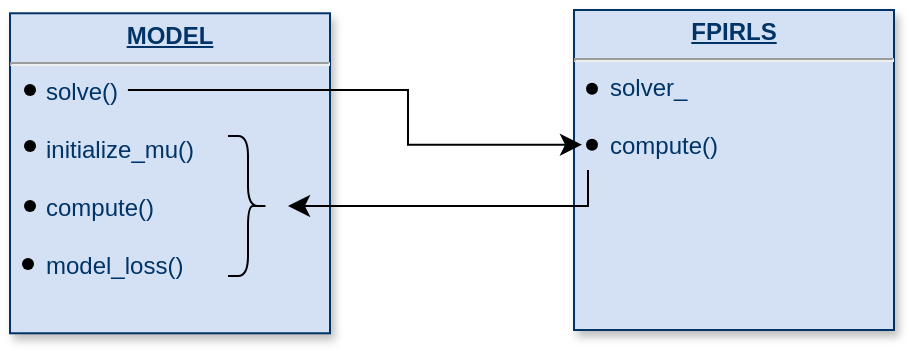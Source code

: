 <mxfile version="21.8.2" type="github">
  <diagram name="Page-1" id="efa7a0a1-bf9b-a30e-e6df-94a7791c09e9">
    <mxGraphModel dx="629" dy="313" grid="1" gridSize="10" guides="1" tooltips="1" connect="1" arrows="1" fold="1" page="1" pageScale="1" pageWidth="826" pageHeight="1169" background="none" math="0" shadow="0">
      <root>
        <mxCell id="0" />
        <mxCell id="1" parent="0" />
        <mxCell id="TG3uEMaHNQ2AUtTsz0xP-126" value="" style="group" vertex="1" connectable="0" parent="1">
          <mxGeometry x="322" y="20.0" width="161.0" height="160" as="geometry" />
        </mxCell>
        <mxCell id="TG3uEMaHNQ2AUtTsz0xP-123" value="&lt;p style=&quot;text-align: center; margin: 4px 0px 0px; text-decoration: underline;&quot;&gt;&lt;b&gt;FPIRLS&lt;/b&gt;&lt;/p&gt;&lt;hr&gt;&lt;p style=&quot;margin: 0px 0px 0px 8px;&quot;&gt;&lt;span style=&quot;background-color: initial;&quot;&gt;&amp;nbsp; &amp;nbsp;solver_&lt;/span&gt;&lt;/p&gt;&lt;p style=&quot;margin: 0px 0px 0px 8px;&quot;&gt;&lt;br&gt;&lt;/p&gt;&lt;p style=&quot;margin: 0px 0px 0px 8px;&quot;&gt;&amp;nbsp; &amp;nbsp;compute()&lt;/p&gt;&lt;p style=&quot;margin: 0px 0px 0px 8px;&quot;&gt;&lt;br&gt;&lt;/p&gt;&lt;p style=&quot;margin: 0px 0px 0px 8px;&quot;&gt;&lt;br&gt;&lt;/p&gt;" style="verticalAlign=top;align=left;overflow=fill;fontSize=12;fontFamily=Helvetica;html=1;strokeColor=#003366;shadow=1;fillColor=#D4E1F5;fontColor=#003366" vertex="1" parent="TG3uEMaHNQ2AUtTsz0xP-126">
          <mxGeometry x="1.0" width="160" height="160" as="geometry" />
        </mxCell>
        <mxCell id="TG3uEMaHNQ2AUtTsz0xP-124" value="" style="shape=waypoint;sketch=0;fillStyle=solid;size=6;pointerEvents=1;points=[];fillColor=none;resizable=0;rotatable=0;perimeter=centerPerimeter;snapToPoint=1;" vertex="1" parent="TG3uEMaHNQ2AUtTsz0xP-126">
          <mxGeometry y="29.36" width="20" height="20" as="geometry" />
        </mxCell>
        <mxCell id="TG3uEMaHNQ2AUtTsz0xP-125" value="" style="shape=waypoint;sketch=0;fillStyle=solid;size=6;pointerEvents=1;points=[];fillColor=none;resizable=0;rotatable=0;perimeter=centerPerimeter;snapToPoint=1;" vertex="1" parent="TG3uEMaHNQ2AUtTsz0xP-126">
          <mxGeometry y="57.36" width="20" height="20" as="geometry" />
        </mxCell>
        <mxCell id="TG3uEMaHNQ2AUtTsz0xP-127" value="" style="group" vertex="1" connectable="0" parent="1">
          <mxGeometry x="40" y="21.64" width="161.0" height="160" as="geometry" />
        </mxCell>
        <mxCell id="25" value="&lt;p style=&quot;text-align: center; margin: 4px 0px 0px; text-decoration: underline;&quot;&gt;&lt;b&gt;MODEL&lt;/b&gt;&lt;/p&gt;&lt;hr&gt;&lt;p style=&quot;margin: 0px 0px 0px 8px;&quot;&gt;&lt;span style=&quot;background-color: initial;&quot;&gt;&amp;nbsp; &amp;nbsp;solve()&lt;/span&gt;&lt;/p&gt;&lt;p style=&quot;margin: 0px 0px 0px 8px;&quot;&gt;&lt;br&gt;&lt;/p&gt;&lt;p style=&quot;margin: 0px 0px 0px 8px;&quot;&gt;&amp;nbsp; &amp;nbsp;initialize_mu()&lt;/p&gt;&lt;p style=&quot;margin: 0px 0px 0px 8px;&quot;&gt;&lt;br&gt;&lt;/p&gt;&lt;p style=&quot;margin: 0px 0px 0px 8px;&quot;&gt;&amp;nbsp; &amp;nbsp;compute()&lt;/p&gt;&lt;p style=&quot;margin: 0px 0px 0px 8px;&quot;&gt;&lt;br&gt;&lt;/p&gt;&lt;p style=&quot;margin: 0px 0px 0px 8px;&quot;&gt;&amp;nbsp; &amp;nbsp;model_loss()&lt;/p&gt;" style="verticalAlign=top;align=left;overflow=fill;fontSize=12;fontFamily=Helvetica;html=1;strokeColor=#003366;shadow=1;fillColor=#D4E1F5;fontColor=#003366" parent="TG3uEMaHNQ2AUtTsz0xP-127" vertex="1">
          <mxGeometry x="1.0" width="160" height="160" as="geometry" />
        </mxCell>
        <mxCell id="TG3uEMaHNQ2AUtTsz0xP-119" value="" style="shape=waypoint;sketch=0;fillStyle=solid;size=6;pointerEvents=1;points=[];fillColor=none;resizable=0;rotatable=0;perimeter=centerPerimeter;snapToPoint=1;" vertex="1" parent="TG3uEMaHNQ2AUtTsz0xP-127">
          <mxGeometry x="1" y="28.36" width="20" height="20" as="geometry" />
        </mxCell>
        <mxCell id="TG3uEMaHNQ2AUtTsz0xP-120" value="" style="shape=waypoint;sketch=0;fillStyle=solid;size=6;pointerEvents=1;points=[];fillColor=none;resizable=0;rotatable=0;perimeter=centerPerimeter;snapToPoint=1;" vertex="1" parent="TG3uEMaHNQ2AUtTsz0xP-127">
          <mxGeometry x="1" y="56.36" width="20" height="20" as="geometry" />
        </mxCell>
        <mxCell id="TG3uEMaHNQ2AUtTsz0xP-121" value="" style="shape=waypoint;sketch=0;fillStyle=solid;size=6;pointerEvents=1;points=[];fillColor=none;resizable=0;rotatable=0;perimeter=centerPerimeter;snapToPoint=1;" vertex="1" parent="TG3uEMaHNQ2AUtTsz0xP-127">
          <mxGeometry x="1" y="86.36" width="20" height="20" as="geometry" />
        </mxCell>
        <mxCell id="TG3uEMaHNQ2AUtTsz0xP-122" value="" style="shape=waypoint;sketch=0;fillStyle=solid;size=6;pointerEvents=1;points=[];fillColor=none;resizable=0;rotatable=0;perimeter=centerPerimeter;snapToPoint=1;" vertex="1" parent="TG3uEMaHNQ2AUtTsz0xP-127">
          <mxGeometry y="115.36" width="20" height="20" as="geometry" />
        </mxCell>
        <mxCell id="TG3uEMaHNQ2AUtTsz0xP-131" value="" style="shape=curlyBracket;whiteSpace=wrap;html=1;rounded=1;flipH=1;labelPosition=right;verticalLabelPosition=middle;align=left;verticalAlign=middle;" vertex="1" parent="TG3uEMaHNQ2AUtTsz0xP-127">
          <mxGeometry x="110" y="61.36" width="20" height="70" as="geometry" />
        </mxCell>
        <mxCell id="TG3uEMaHNQ2AUtTsz0xP-130" value="" style="edgeStyle=elbowEdgeStyle;elbow=vertical;endArrow=classic;html=1;curved=0;rounded=0;endSize=8;startSize=8;" edge="1" parent="1">
          <mxGeometry width="50" height="50" relative="1" as="geometry">
            <mxPoint x="330" y="100" as="sourcePoint" />
            <mxPoint x="180" y="118" as="targetPoint" />
            <Array as="points">
              <mxPoint x="250" y="118" />
            </Array>
          </mxGeometry>
        </mxCell>
        <mxCell id="TG3uEMaHNQ2AUtTsz0xP-133" value="" style="edgeStyle=elbowEdgeStyle;elbow=horizontal;endArrow=classic;html=1;curved=0;rounded=0;endSize=8;startSize=8;entryX=0.079;entryY=0.424;entryDx=0;entryDy=0;entryPerimeter=0;exitX=0.431;exitY=0.24;exitDx=0;exitDy=0;exitPerimeter=0;" edge="1" parent="1">
          <mxGeometry width="50" height="50" relative="1" as="geometry">
            <mxPoint x="99.96" y="60.04" as="sourcePoint" />
            <mxPoint x="327" y="87.36" as="targetPoint" />
            <Array as="points">
              <mxPoint x="240" y="80" />
            </Array>
          </mxGeometry>
        </mxCell>
      </root>
    </mxGraphModel>
  </diagram>
</mxfile>

